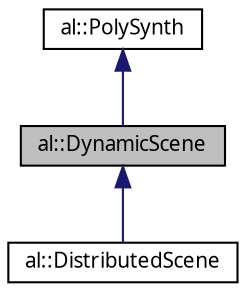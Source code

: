 digraph "al::DynamicScene"
{
 // LATEX_PDF_SIZE
  bgcolor="transparent";
  edge [fontname="FreeSans.ttf",fontsize="10",labelfontname="FreeSans.ttf",labelfontsize="10"];
  node [fontname="FreeSans.ttf",fontsize="10",shape=record];
  Node1 [label="al::DynamicScene",height=0.2,width=0.4,color="black", fillcolor="grey75", style="filled", fontcolor="black",tooltip="The DynamicScene class."];
  Node2 -> Node1 [dir="back",color="midnightblue",fontsize="10",style="solid",fontname="FreeSans.ttf"];
  Node2 [label="al::PolySynth",height=0.2,width=0.4,color="black",URL="$classal_1_1_poly_synth.html",tooltip=" "];
  Node1 -> Node3 [dir="back",color="midnightblue",fontsize="10",style="solid",fontname="FreeSans.ttf"];
  Node3 [label="al::DistributedScene",height=0.2,width=0.4,color="black",URL="$classal_1_1_distributed_scene.html",tooltip="The DistributedScene class."];
}
